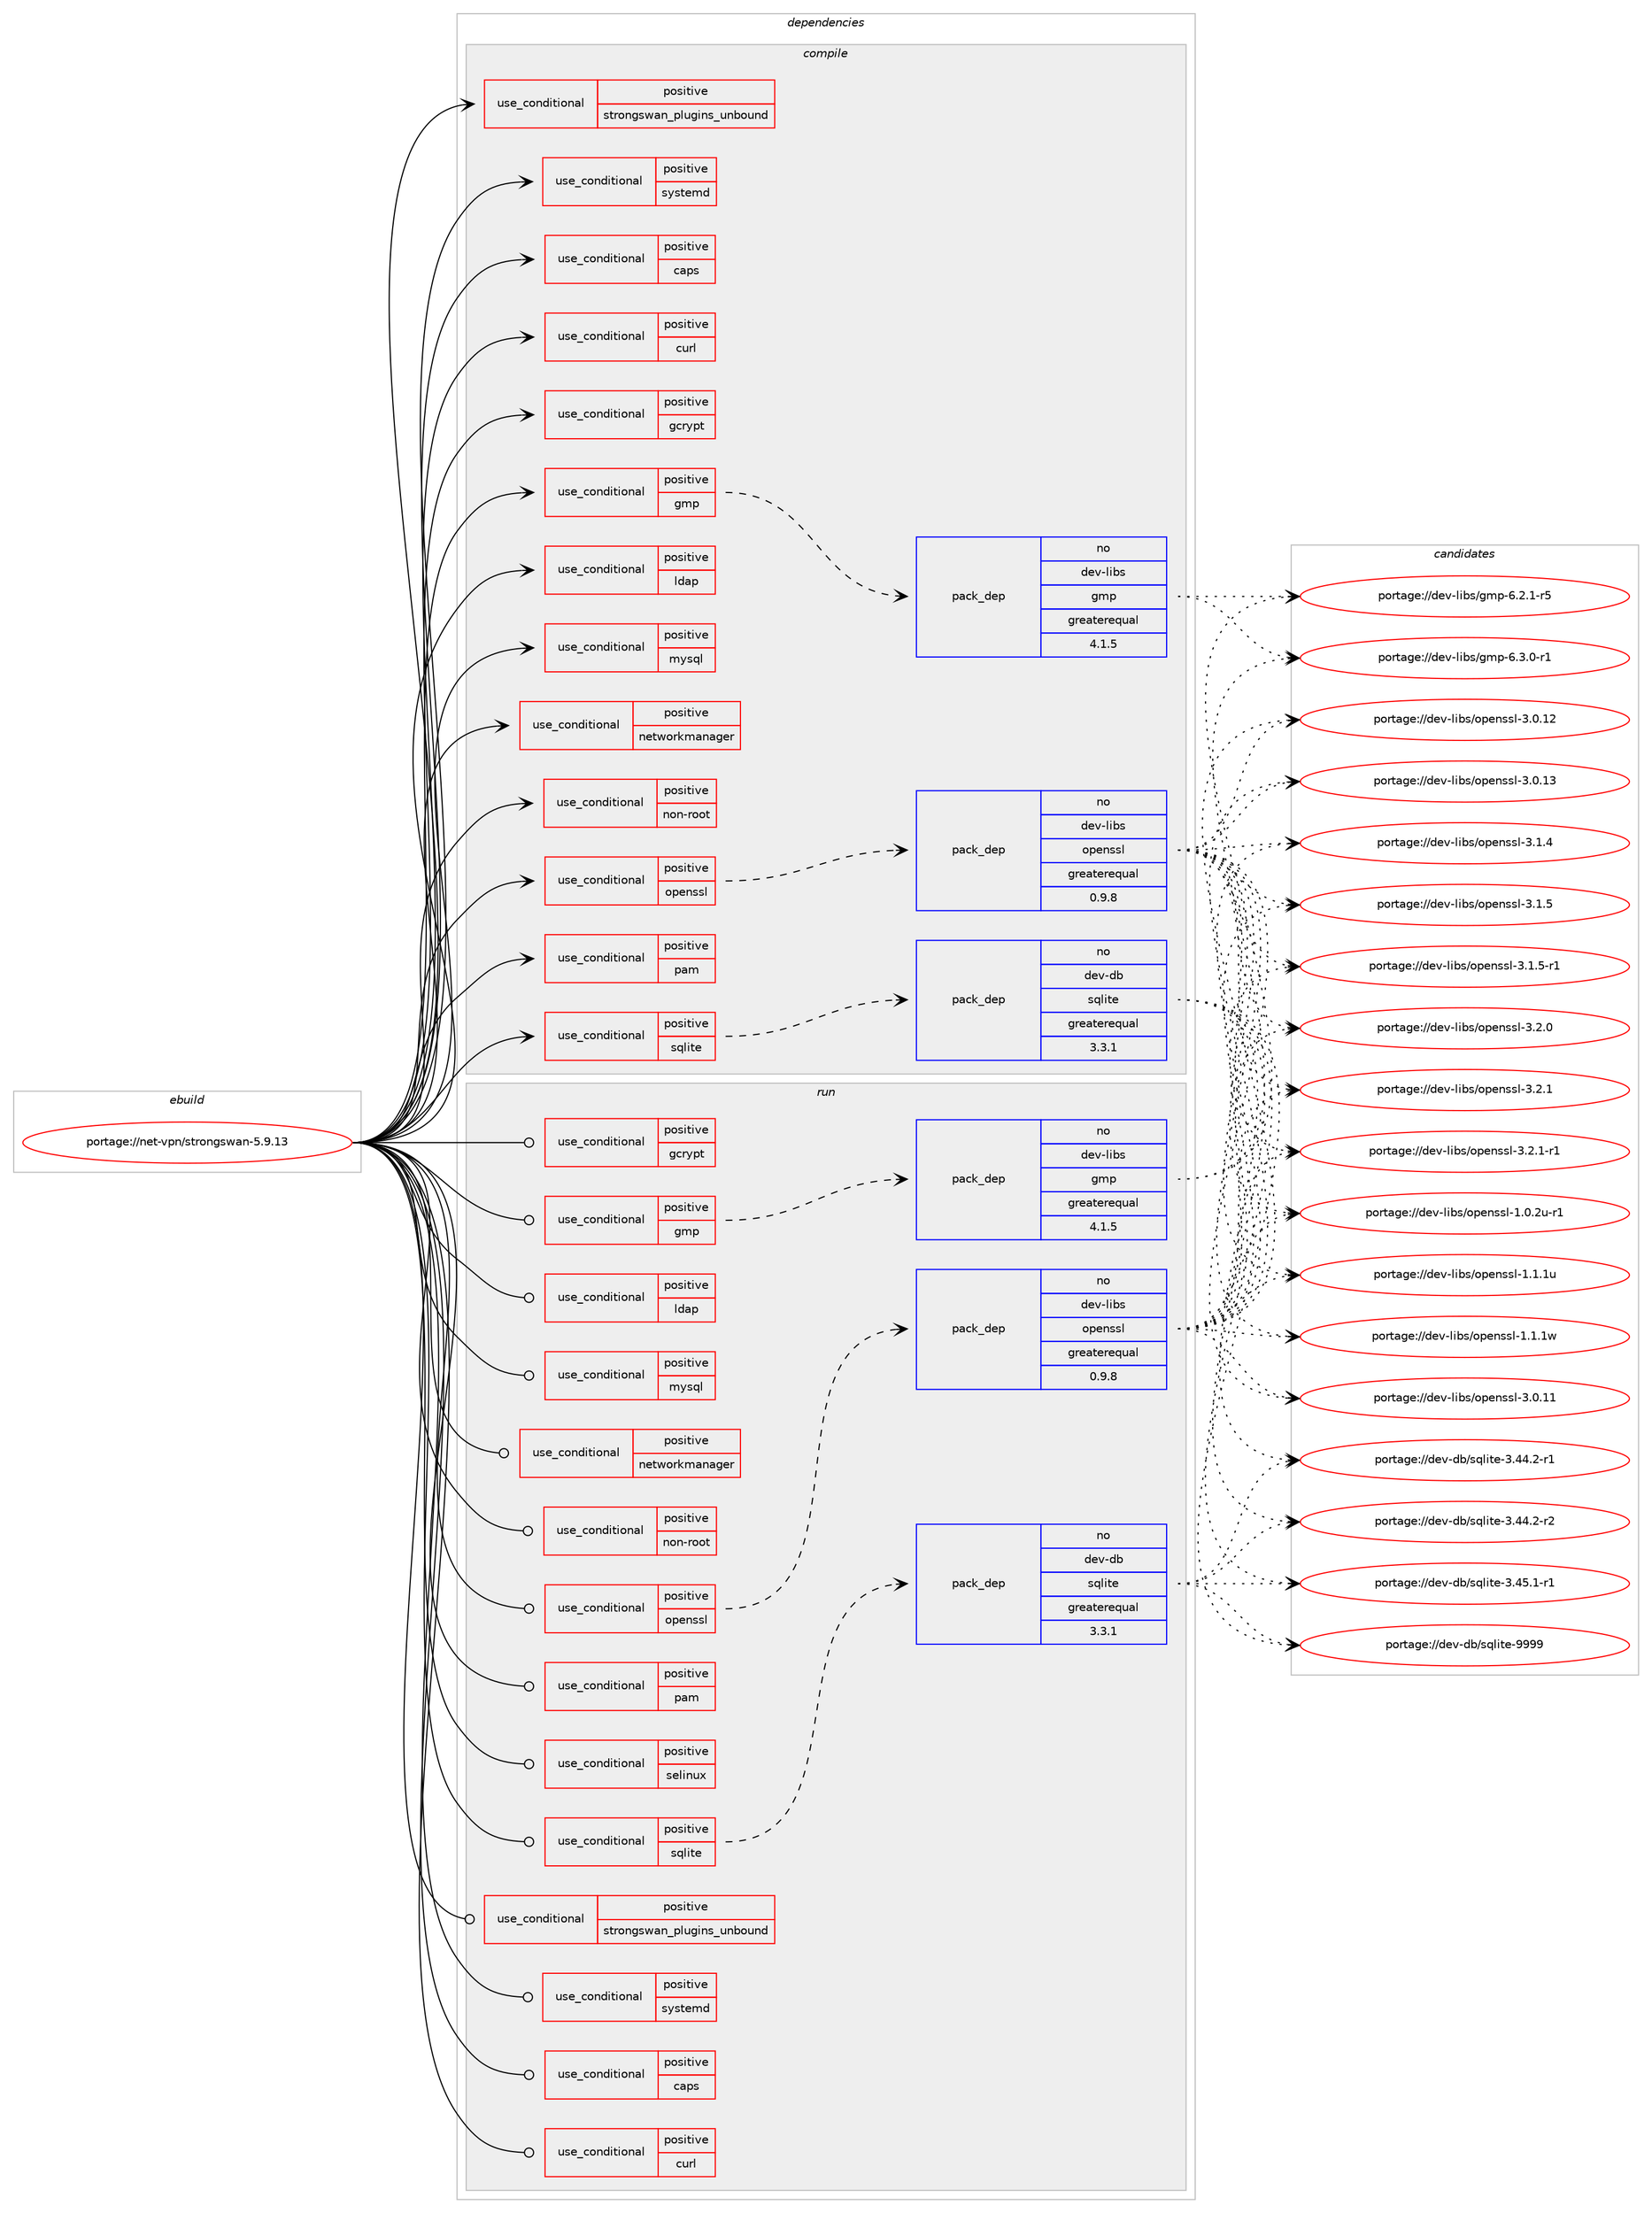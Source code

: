 digraph prolog {

# *************
# Graph options
# *************

newrank=true;
concentrate=true;
compound=true;
graph [rankdir=LR,fontname=Helvetica,fontsize=10,ranksep=1.5];#, ranksep=2.5, nodesep=0.2];
edge  [arrowhead=vee];
node  [fontname=Helvetica,fontsize=10];

# **********
# The ebuild
# **********

subgraph cluster_leftcol {
color=gray;
rank=same;
label=<<i>ebuild</i>>;
id [label="portage://net-vpn/strongswan-5.9.13", color=red, width=4, href="../net-vpn/strongswan-5.9.13.svg"];
}

# ****************
# The dependencies
# ****************

subgraph cluster_midcol {
color=gray;
label=<<i>dependencies</i>>;
subgraph cluster_compile {
fillcolor="#eeeeee";
style=filled;
label=<<i>compile</i>>;
subgraph cond7195 {
dependency10266 [label=<<TABLE BORDER="0" CELLBORDER="1" CELLSPACING="0" CELLPADDING="4"><TR><TD ROWSPAN="3" CELLPADDING="10">use_conditional</TD></TR><TR><TD>positive</TD></TR><TR><TD>caps</TD></TR></TABLE>>, shape=none, color=red];
# *** BEGIN UNKNOWN DEPENDENCY TYPE (TODO) ***
# dependency10266 -> package_dependency(portage://net-vpn/strongswan-5.9.13,install,no,sys-libs,libcap,none,[,,],[],[])
# *** END UNKNOWN DEPENDENCY TYPE (TODO) ***

}
id:e -> dependency10266:w [weight=20,style="solid",arrowhead="vee"];
subgraph cond7196 {
dependency10267 [label=<<TABLE BORDER="0" CELLBORDER="1" CELLSPACING="0" CELLPADDING="4"><TR><TD ROWSPAN="3" CELLPADDING="10">use_conditional</TD></TR><TR><TD>positive</TD></TR><TR><TD>curl</TD></TR></TABLE>>, shape=none, color=red];
# *** BEGIN UNKNOWN DEPENDENCY TYPE (TODO) ***
# dependency10267 -> package_dependency(portage://net-vpn/strongswan-5.9.13,install,no,net-misc,curl,none,[,,],[],[])
# *** END UNKNOWN DEPENDENCY TYPE (TODO) ***

}
id:e -> dependency10267:w [weight=20,style="solid",arrowhead="vee"];
subgraph cond7197 {
dependency10268 [label=<<TABLE BORDER="0" CELLBORDER="1" CELLSPACING="0" CELLPADDING="4"><TR><TD ROWSPAN="3" CELLPADDING="10">use_conditional</TD></TR><TR><TD>positive</TD></TR><TR><TD>gcrypt</TD></TR></TABLE>>, shape=none, color=red];
# *** BEGIN UNKNOWN DEPENDENCY TYPE (TODO) ***
# dependency10268 -> package_dependency(portage://net-vpn/strongswan-5.9.13,install,no,dev-libs,libgcrypt,none,[,,],any_same_slot,[])
# *** END UNKNOWN DEPENDENCY TYPE (TODO) ***

}
id:e -> dependency10268:w [weight=20,style="solid",arrowhead="vee"];
subgraph cond7198 {
dependency10269 [label=<<TABLE BORDER="0" CELLBORDER="1" CELLSPACING="0" CELLPADDING="4"><TR><TD ROWSPAN="3" CELLPADDING="10">use_conditional</TD></TR><TR><TD>positive</TD></TR><TR><TD>gmp</TD></TR></TABLE>>, shape=none, color=red];
subgraph pack2973 {
dependency10270 [label=<<TABLE BORDER="0" CELLBORDER="1" CELLSPACING="0" CELLPADDING="4" WIDTH="220"><TR><TD ROWSPAN="6" CELLPADDING="30">pack_dep</TD></TR><TR><TD WIDTH="110">no</TD></TR><TR><TD>dev-libs</TD></TR><TR><TD>gmp</TD></TR><TR><TD>greaterequal</TD></TR><TR><TD>4.1.5</TD></TR></TABLE>>, shape=none, color=blue];
}
dependency10269:e -> dependency10270:w [weight=20,style="dashed",arrowhead="vee"];
}
id:e -> dependency10269:w [weight=20,style="solid",arrowhead="vee"];
subgraph cond7199 {
dependency10271 [label=<<TABLE BORDER="0" CELLBORDER="1" CELLSPACING="0" CELLPADDING="4"><TR><TD ROWSPAN="3" CELLPADDING="10">use_conditional</TD></TR><TR><TD>positive</TD></TR><TR><TD>ldap</TD></TR></TABLE>>, shape=none, color=red];
# *** BEGIN UNKNOWN DEPENDENCY TYPE (TODO) ***
# dependency10271 -> package_dependency(portage://net-vpn/strongswan-5.9.13,install,no,net-nds,openldap,none,[,,],any_same_slot,[])
# *** END UNKNOWN DEPENDENCY TYPE (TODO) ***

}
id:e -> dependency10271:w [weight=20,style="solid",arrowhead="vee"];
subgraph cond7200 {
dependency10272 [label=<<TABLE BORDER="0" CELLBORDER="1" CELLSPACING="0" CELLPADDING="4"><TR><TD ROWSPAN="3" CELLPADDING="10">use_conditional</TD></TR><TR><TD>positive</TD></TR><TR><TD>mysql</TD></TR></TABLE>>, shape=none, color=red];
# *** BEGIN UNKNOWN DEPENDENCY TYPE (TODO) ***
# dependency10272 -> package_dependency(portage://net-vpn/strongswan-5.9.13,install,no,dev-db,mysql-connector-c,none,[,,],any_same_slot,[])
# *** END UNKNOWN DEPENDENCY TYPE (TODO) ***

}
id:e -> dependency10272:w [weight=20,style="solid",arrowhead="vee"];
subgraph cond7201 {
dependency10273 [label=<<TABLE BORDER="0" CELLBORDER="1" CELLSPACING="0" CELLPADDING="4"><TR><TD ROWSPAN="3" CELLPADDING="10">use_conditional</TD></TR><TR><TD>positive</TD></TR><TR><TD>networkmanager</TD></TR></TABLE>>, shape=none, color=red];
# *** BEGIN UNKNOWN DEPENDENCY TYPE (TODO) ***
# dependency10273 -> package_dependency(portage://net-vpn/strongswan-5.9.13,install,no,net-misc,networkmanager,none,[,,],[],[])
# *** END UNKNOWN DEPENDENCY TYPE (TODO) ***

}
id:e -> dependency10273:w [weight=20,style="solid",arrowhead="vee"];
subgraph cond7202 {
dependency10274 [label=<<TABLE BORDER="0" CELLBORDER="1" CELLSPACING="0" CELLPADDING="4"><TR><TD ROWSPAN="3" CELLPADDING="10">use_conditional</TD></TR><TR><TD>positive</TD></TR><TR><TD>non-root</TD></TR></TABLE>>, shape=none, color=red];
# *** BEGIN UNKNOWN DEPENDENCY TYPE (TODO) ***
# dependency10274 -> package_dependency(portage://net-vpn/strongswan-5.9.13,install,no,acct-user,ipsec,none,[,,],[],[])
# *** END UNKNOWN DEPENDENCY TYPE (TODO) ***

# *** BEGIN UNKNOWN DEPENDENCY TYPE (TODO) ***
# dependency10274 -> package_dependency(portage://net-vpn/strongswan-5.9.13,install,no,acct-group,ipsec,none,[,,],[],[])
# *** END UNKNOWN DEPENDENCY TYPE (TODO) ***

}
id:e -> dependency10274:w [weight=20,style="solid",arrowhead="vee"];
subgraph cond7203 {
dependency10275 [label=<<TABLE BORDER="0" CELLBORDER="1" CELLSPACING="0" CELLPADDING="4"><TR><TD ROWSPAN="3" CELLPADDING="10">use_conditional</TD></TR><TR><TD>positive</TD></TR><TR><TD>openssl</TD></TR></TABLE>>, shape=none, color=red];
subgraph pack2974 {
dependency10276 [label=<<TABLE BORDER="0" CELLBORDER="1" CELLSPACING="0" CELLPADDING="4" WIDTH="220"><TR><TD ROWSPAN="6" CELLPADDING="30">pack_dep</TD></TR><TR><TD WIDTH="110">no</TD></TR><TR><TD>dev-libs</TD></TR><TR><TD>openssl</TD></TR><TR><TD>greaterequal</TD></TR><TR><TD>0.9.8</TD></TR></TABLE>>, shape=none, color=blue];
}
dependency10275:e -> dependency10276:w [weight=20,style="dashed",arrowhead="vee"];
}
id:e -> dependency10275:w [weight=20,style="solid",arrowhead="vee"];
subgraph cond7204 {
dependency10277 [label=<<TABLE BORDER="0" CELLBORDER="1" CELLSPACING="0" CELLPADDING="4"><TR><TD ROWSPAN="3" CELLPADDING="10">use_conditional</TD></TR><TR><TD>positive</TD></TR><TR><TD>pam</TD></TR></TABLE>>, shape=none, color=red];
# *** BEGIN UNKNOWN DEPENDENCY TYPE (TODO) ***
# dependency10277 -> package_dependency(portage://net-vpn/strongswan-5.9.13,install,no,sys-libs,pam,none,[,,],[],[])
# *** END UNKNOWN DEPENDENCY TYPE (TODO) ***

}
id:e -> dependency10277:w [weight=20,style="solid",arrowhead="vee"];
subgraph cond7205 {
dependency10278 [label=<<TABLE BORDER="0" CELLBORDER="1" CELLSPACING="0" CELLPADDING="4"><TR><TD ROWSPAN="3" CELLPADDING="10">use_conditional</TD></TR><TR><TD>positive</TD></TR><TR><TD>sqlite</TD></TR></TABLE>>, shape=none, color=red];
subgraph pack2975 {
dependency10279 [label=<<TABLE BORDER="0" CELLBORDER="1" CELLSPACING="0" CELLPADDING="4" WIDTH="220"><TR><TD ROWSPAN="6" CELLPADDING="30">pack_dep</TD></TR><TR><TD WIDTH="110">no</TD></TR><TR><TD>dev-db</TD></TR><TR><TD>sqlite</TD></TR><TR><TD>greaterequal</TD></TR><TR><TD>3.3.1</TD></TR></TABLE>>, shape=none, color=blue];
}
dependency10278:e -> dependency10279:w [weight=20,style="dashed",arrowhead="vee"];
}
id:e -> dependency10278:w [weight=20,style="solid",arrowhead="vee"];
subgraph cond7206 {
dependency10280 [label=<<TABLE BORDER="0" CELLBORDER="1" CELLSPACING="0" CELLPADDING="4"><TR><TD ROWSPAN="3" CELLPADDING="10">use_conditional</TD></TR><TR><TD>positive</TD></TR><TR><TD>strongswan_plugins_unbound</TD></TR></TABLE>>, shape=none, color=red];
# *** BEGIN UNKNOWN DEPENDENCY TYPE (TODO) ***
# dependency10280 -> package_dependency(portage://net-vpn/strongswan-5.9.13,install,no,net-dns,unbound,none,[,,],any_same_slot,[])
# *** END UNKNOWN DEPENDENCY TYPE (TODO) ***

# *** BEGIN UNKNOWN DEPENDENCY TYPE (TODO) ***
# dependency10280 -> package_dependency(portage://net-vpn/strongswan-5.9.13,install,no,net-libs,ldns,none,[,,],any_same_slot,[])
# *** END UNKNOWN DEPENDENCY TYPE (TODO) ***

}
id:e -> dependency10280:w [weight=20,style="solid",arrowhead="vee"];
subgraph cond7207 {
dependency10281 [label=<<TABLE BORDER="0" CELLBORDER="1" CELLSPACING="0" CELLPADDING="4"><TR><TD ROWSPAN="3" CELLPADDING="10">use_conditional</TD></TR><TR><TD>positive</TD></TR><TR><TD>systemd</TD></TR></TABLE>>, shape=none, color=red];
# *** BEGIN UNKNOWN DEPENDENCY TYPE (TODO) ***
# dependency10281 -> package_dependency(portage://net-vpn/strongswan-5.9.13,install,no,sys-apps,systemd,none,[,,],[],[])
# *** END UNKNOWN DEPENDENCY TYPE (TODO) ***

}
id:e -> dependency10281:w [weight=20,style="solid",arrowhead="vee"];
# *** BEGIN UNKNOWN DEPENDENCY TYPE (TODO) ***
# id -> package_dependency(portage://net-vpn/strongswan-5.9.13,install,no,dev-libs,glib,none,[,,],[slot(2)],[])
# *** END UNKNOWN DEPENDENCY TYPE (TODO) ***

# *** BEGIN UNKNOWN DEPENDENCY TYPE (TODO) ***
# id -> package_dependency(portage://net-vpn/strongswan-5.9.13,install,no,sys-kernel,linux-headers,none,[,,],[],[])
# *** END UNKNOWN DEPENDENCY TYPE (TODO) ***

# *** BEGIN UNKNOWN DEPENDENCY TYPE (TODO) ***
# id -> package_dependency(portage://net-vpn/strongswan-5.9.13,install,no,virtual,linux-sources,none,[,,],[],[])
# *** END UNKNOWN DEPENDENCY TYPE (TODO) ***

}
subgraph cluster_compileandrun {
fillcolor="#eeeeee";
style=filled;
label=<<i>compile and run</i>>;
}
subgraph cluster_run {
fillcolor="#eeeeee";
style=filled;
label=<<i>run</i>>;
subgraph cond7208 {
dependency10282 [label=<<TABLE BORDER="0" CELLBORDER="1" CELLSPACING="0" CELLPADDING="4"><TR><TD ROWSPAN="3" CELLPADDING="10">use_conditional</TD></TR><TR><TD>positive</TD></TR><TR><TD>caps</TD></TR></TABLE>>, shape=none, color=red];
# *** BEGIN UNKNOWN DEPENDENCY TYPE (TODO) ***
# dependency10282 -> package_dependency(portage://net-vpn/strongswan-5.9.13,run,no,sys-libs,libcap,none,[,,],[],[])
# *** END UNKNOWN DEPENDENCY TYPE (TODO) ***

}
id:e -> dependency10282:w [weight=20,style="solid",arrowhead="odot"];
subgraph cond7209 {
dependency10283 [label=<<TABLE BORDER="0" CELLBORDER="1" CELLSPACING="0" CELLPADDING="4"><TR><TD ROWSPAN="3" CELLPADDING="10">use_conditional</TD></TR><TR><TD>positive</TD></TR><TR><TD>curl</TD></TR></TABLE>>, shape=none, color=red];
# *** BEGIN UNKNOWN DEPENDENCY TYPE (TODO) ***
# dependency10283 -> package_dependency(portage://net-vpn/strongswan-5.9.13,run,no,net-misc,curl,none,[,,],[],[])
# *** END UNKNOWN DEPENDENCY TYPE (TODO) ***

}
id:e -> dependency10283:w [weight=20,style="solid",arrowhead="odot"];
subgraph cond7210 {
dependency10284 [label=<<TABLE BORDER="0" CELLBORDER="1" CELLSPACING="0" CELLPADDING="4"><TR><TD ROWSPAN="3" CELLPADDING="10">use_conditional</TD></TR><TR><TD>positive</TD></TR><TR><TD>gcrypt</TD></TR></TABLE>>, shape=none, color=red];
# *** BEGIN UNKNOWN DEPENDENCY TYPE (TODO) ***
# dependency10284 -> package_dependency(portage://net-vpn/strongswan-5.9.13,run,no,dev-libs,libgcrypt,none,[,,],any_same_slot,[])
# *** END UNKNOWN DEPENDENCY TYPE (TODO) ***

}
id:e -> dependency10284:w [weight=20,style="solid",arrowhead="odot"];
subgraph cond7211 {
dependency10285 [label=<<TABLE BORDER="0" CELLBORDER="1" CELLSPACING="0" CELLPADDING="4"><TR><TD ROWSPAN="3" CELLPADDING="10">use_conditional</TD></TR><TR><TD>positive</TD></TR><TR><TD>gmp</TD></TR></TABLE>>, shape=none, color=red];
subgraph pack2976 {
dependency10286 [label=<<TABLE BORDER="0" CELLBORDER="1" CELLSPACING="0" CELLPADDING="4" WIDTH="220"><TR><TD ROWSPAN="6" CELLPADDING="30">pack_dep</TD></TR><TR><TD WIDTH="110">no</TD></TR><TR><TD>dev-libs</TD></TR><TR><TD>gmp</TD></TR><TR><TD>greaterequal</TD></TR><TR><TD>4.1.5</TD></TR></TABLE>>, shape=none, color=blue];
}
dependency10285:e -> dependency10286:w [weight=20,style="dashed",arrowhead="vee"];
}
id:e -> dependency10285:w [weight=20,style="solid",arrowhead="odot"];
subgraph cond7212 {
dependency10287 [label=<<TABLE BORDER="0" CELLBORDER="1" CELLSPACING="0" CELLPADDING="4"><TR><TD ROWSPAN="3" CELLPADDING="10">use_conditional</TD></TR><TR><TD>positive</TD></TR><TR><TD>ldap</TD></TR></TABLE>>, shape=none, color=red];
# *** BEGIN UNKNOWN DEPENDENCY TYPE (TODO) ***
# dependency10287 -> package_dependency(portage://net-vpn/strongswan-5.9.13,run,no,net-nds,openldap,none,[,,],any_same_slot,[])
# *** END UNKNOWN DEPENDENCY TYPE (TODO) ***

}
id:e -> dependency10287:w [weight=20,style="solid",arrowhead="odot"];
subgraph cond7213 {
dependency10288 [label=<<TABLE BORDER="0" CELLBORDER="1" CELLSPACING="0" CELLPADDING="4"><TR><TD ROWSPAN="3" CELLPADDING="10">use_conditional</TD></TR><TR><TD>positive</TD></TR><TR><TD>mysql</TD></TR></TABLE>>, shape=none, color=red];
# *** BEGIN UNKNOWN DEPENDENCY TYPE (TODO) ***
# dependency10288 -> package_dependency(portage://net-vpn/strongswan-5.9.13,run,no,dev-db,mysql-connector-c,none,[,,],any_same_slot,[])
# *** END UNKNOWN DEPENDENCY TYPE (TODO) ***

}
id:e -> dependency10288:w [weight=20,style="solid",arrowhead="odot"];
subgraph cond7214 {
dependency10289 [label=<<TABLE BORDER="0" CELLBORDER="1" CELLSPACING="0" CELLPADDING="4"><TR><TD ROWSPAN="3" CELLPADDING="10">use_conditional</TD></TR><TR><TD>positive</TD></TR><TR><TD>networkmanager</TD></TR></TABLE>>, shape=none, color=red];
# *** BEGIN UNKNOWN DEPENDENCY TYPE (TODO) ***
# dependency10289 -> package_dependency(portage://net-vpn/strongswan-5.9.13,run,no,net-misc,networkmanager,none,[,,],[],[])
# *** END UNKNOWN DEPENDENCY TYPE (TODO) ***

}
id:e -> dependency10289:w [weight=20,style="solid",arrowhead="odot"];
subgraph cond7215 {
dependency10290 [label=<<TABLE BORDER="0" CELLBORDER="1" CELLSPACING="0" CELLPADDING="4"><TR><TD ROWSPAN="3" CELLPADDING="10">use_conditional</TD></TR><TR><TD>positive</TD></TR><TR><TD>non-root</TD></TR></TABLE>>, shape=none, color=red];
# *** BEGIN UNKNOWN DEPENDENCY TYPE (TODO) ***
# dependency10290 -> package_dependency(portage://net-vpn/strongswan-5.9.13,run,no,acct-user,ipsec,none,[,,],[],[])
# *** END UNKNOWN DEPENDENCY TYPE (TODO) ***

# *** BEGIN UNKNOWN DEPENDENCY TYPE (TODO) ***
# dependency10290 -> package_dependency(portage://net-vpn/strongswan-5.9.13,run,no,acct-group,ipsec,none,[,,],[],[])
# *** END UNKNOWN DEPENDENCY TYPE (TODO) ***

}
id:e -> dependency10290:w [weight=20,style="solid",arrowhead="odot"];
subgraph cond7216 {
dependency10291 [label=<<TABLE BORDER="0" CELLBORDER="1" CELLSPACING="0" CELLPADDING="4"><TR><TD ROWSPAN="3" CELLPADDING="10">use_conditional</TD></TR><TR><TD>positive</TD></TR><TR><TD>openssl</TD></TR></TABLE>>, shape=none, color=red];
subgraph pack2977 {
dependency10292 [label=<<TABLE BORDER="0" CELLBORDER="1" CELLSPACING="0" CELLPADDING="4" WIDTH="220"><TR><TD ROWSPAN="6" CELLPADDING="30">pack_dep</TD></TR><TR><TD WIDTH="110">no</TD></TR><TR><TD>dev-libs</TD></TR><TR><TD>openssl</TD></TR><TR><TD>greaterequal</TD></TR><TR><TD>0.9.8</TD></TR></TABLE>>, shape=none, color=blue];
}
dependency10291:e -> dependency10292:w [weight=20,style="dashed",arrowhead="vee"];
}
id:e -> dependency10291:w [weight=20,style="solid",arrowhead="odot"];
subgraph cond7217 {
dependency10293 [label=<<TABLE BORDER="0" CELLBORDER="1" CELLSPACING="0" CELLPADDING="4"><TR><TD ROWSPAN="3" CELLPADDING="10">use_conditional</TD></TR><TR><TD>positive</TD></TR><TR><TD>pam</TD></TR></TABLE>>, shape=none, color=red];
# *** BEGIN UNKNOWN DEPENDENCY TYPE (TODO) ***
# dependency10293 -> package_dependency(portage://net-vpn/strongswan-5.9.13,run,no,sys-libs,pam,none,[,,],[],[])
# *** END UNKNOWN DEPENDENCY TYPE (TODO) ***

}
id:e -> dependency10293:w [weight=20,style="solid",arrowhead="odot"];
subgraph cond7218 {
dependency10294 [label=<<TABLE BORDER="0" CELLBORDER="1" CELLSPACING="0" CELLPADDING="4"><TR><TD ROWSPAN="3" CELLPADDING="10">use_conditional</TD></TR><TR><TD>positive</TD></TR><TR><TD>selinux</TD></TR></TABLE>>, shape=none, color=red];
# *** BEGIN UNKNOWN DEPENDENCY TYPE (TODO) ***
# dependency10294 -> package_dependency(portage://net-vpn/strongswan-5.9.13,run,no,sec-policy,selinux-ipsec,none,[,,],[],[])
# *** END UNKNOWN DEPENDENCY TYPE (TODO) ***

}
id:e -> dependency10294:w [weight=20,style="solid",arrowhead="odot"];
subgraph cond7219 {
dependency10295 [label=<<TABLE BORDER="0" CELLBORDER="1" CELLSPACING="0" CELLPADDING="4"><TR><TD ROWSPAN="3" CELLPADDING="10">use_conditional</TD></TR><TR><TD>positive</TD></TR><TR><TD>sqlite</TD></TR></TABLE>>, shape=none, color=red];
subgraph pack2978 {
dependency10296 [label=<<TABLE BORDER="0" CELLBORDER="1" CELLSPACING="0" CELLPADDING="4" WIDTH="220"><TR><TD ROWSPAN="6" CELLPADDING="30">pack_dep</TD></TR><TR><TD WIDTH="110">no</TD></TR><TR><TD>dev-db</TD></TR><TR><TD>sqlite</TD></TR><TR><TD>greaterequal</TD></TR><TR><TD>3.3.1</TD></TR></TABLE>>, shape=none, color=blue];
}
dependency10295:e -> dependency10296:w [weight=20,style="dashed",arrowhead="vee"];
}
id:e -> dependency10295:w [weight=20,style="solid",arrowhead="odot"];
subgraph cond7220 {
dependency10297 [label=<<TABLE BORDER="0" CELLBORDER="1" CELLSPACING="0" CELLPADDING="4"><TR><TD ROWSPAN="3" CELLPADDING="10">use_conditional</TD></TR><TR><TD>positive</TD></TR><TR><TD>strongswan_plugins_unbound</TD></TR></TABLE>>, shape=none, color=red];
# *** BEGIN UNKNOWN DEPENDENCY TYPE (TODO) ***
# dependency10297 -> package_dependency(portage://net-vpn/strongswan-5.9.13,run,no,net-dns,unbound,none,[,,],any_same_slot,[])
# *** END UNKNOWN DEPENDENCY TYPE (TODO) ***

# *** BEGIN UNKNOWN DEPENDENCY TYPE (TODO) ***
# dependency10297 -> package_dependency(portage://net-vpn/strongswan-5.9.13,run,no,net-libs,ldns,none,[,,],any_same_slot,[])
# *** END UNKNOWN DEPENDENCY TYPE (TODO) ***

}
id:e -> dependency10297:w [weight=20,style="solid",arrowhead="odot"];
subgraph cond7221 {
dependency10298 [label=<<TABLE BORDER="0" CELLBORDER="1" CELLSPACING="0" CELLPADDING="4"><TR><TD ROWSPAN="3" CELLPADDING="10">use_conditional</TD></TR><TR><TD>positive</TD></TR><TR><TD>systemd</TD></TR></TABLE>>, shape=none, color=red];
# *** BEGIN UNKNOWN DEPENDENCY TYPE (TODO) ***
# dependency10298 -> package_dependency(portage://net-vpn/strongswan-5.9.13,run,no,sys-apps,systemd,none,[,,],[],[])
# *** END UNKNOWN DEPENDENCY TYPE (TODO) ***

}
id:e -> dependency10298:w [weight=20,style="solid",arrowhead="odot"];
# *** BEGIN UNKNOWN DEPENDENCY TYPE (TODO) ***
# id -> package_dependency(portage://net-vpn/strongswan-5.9.13,run,no,dev-libs,glib,none,[,,],[slot(2)],[])
# *** END UNKNOWN DEPENDENCY TYPE (TODO) ***

# *** BEGIN UNKNOWN DEPENDENCY TYPE (TODO) ***
# id -> package_dependency(portage://net-vpn/strongswan-5.9.13,run,no,sys-apps,iproute2,none,[,,],[],[])
# *** END UNKNOWN DEPENDENCY TYPE (TODO) ***

# *** BEGIN UNKNOWN DEPENDENCY TYPE (TODO) ***
# id -> package_dependency(portage://net-vpn/strongswan-5.9.13,run,no,virtual,logger,none,[,,],[],[])
# *** END UNKNOWN DEPENDENCY TYPE (TODO) ***

# *** BEGIN UNKNOWN DEPENDENCY TYPE (TODO) ***
# id -> package_dependency(portage://net-vpn/strongswan-5.9.13,run,weak,net-vpn,libreswan,none,[,,],[],[])
# *** END UNKNOWN DEPENDENCY TYPE (TODO) ***

}
}

# **************
# The candidates
# **************

subgraph cluster_choices {
rank=same;
color=gray;
label=<<i>candidates</i>>;

subgraph choice2973 {
color=black;
nodesep=1;
choice1001011184510810598115471031091124554465046494511453 [label="portage://dev-libs/gmp-6.2.1-r5", color=red, width=4,href="../dev-libs/gmp-6.2.1-r5.svg"];
choice1001011184510810598115471031091124554465146484511449 [label="portage://dev-libs/gmp-6.3.0-r1", color=red, width=4,href="../dev-libs/gmp-6.3.0-r1.svg"];
dependency10270:e -> choice1001011184510810598115471031091124554465046494511453:w [style=dotted,weight="100"];
dependency10270:e -> choice1001011184510810598115471031091124554465146484511449:w [style=dotted,weight="100"];
}
subgraph choice2974 {
color=black;
nodesep=1;
choice1001011184510810598115471111121011101151151084549464846501174511449 [label="portage://dev-libs/openssl-1.0.2u-r1", color=red, width=4,href="../dev-libs/openssl-1.0.2u-r1.svg"];
choice100101118451081059811547111112101110115115108454946494649117 [label="portage://dev-libs/openssl-1.1.1u", color=red, width=4,href="../dev-libs/openssl-1.1.1u.svg"];
choice100101118451081059811547111112101110115115108454946494649119 [label="portage://dev-libs/openssl-1.1.1w", color=red, width=4,href="../dev-libs/openssl-1.1.1w.svg"];
choice10010111845108105981154711111210111011511510845514648464949 [label="portage://dev-libs/openssl-3.0.11", color=red, width=4,href="../dev-libs/openssl-3.0.11.svg"];
choice10010111845108105981154711111210111011511510845514648464950 [label="portage://dev-libs/openssl-3.0.12", color=red, width=4,href="../dev-libs/openssl-3.0.12.svg"];
choice10010111845108105981154711111210111011511510845514648464951 [label="portage://dev-libs/openssl-3.0.13", color=red, width=4,href="../dev-libs/openssl-3.0.13.svg"];
choice100101118451081059811547111112101110115115108455146494652 [label="portage://dev-libs/openssl-3.1.4", color=red, width=4,href="../dev-libs/openssl-3.1.4.svg"];
choice100101118451081059811547111112101110115115108455146494653 [label="portage://dev-libs/openssl-3.1.5", color=red, width=4,href="../dev-libs/openssl-3.1.5.svg"];
choice1001011184510810598115471111121011101151151084551464946534511449 [label="portage://dev-libs/openssl-3.1.5-r1", color=red, width=4,href="../dev-libs/openssl-3.1.5-r1.svg"];
choice100101118451081059811547111112101110115115108455146504648 [label="portage://dev-libs/openssl-3.2.0", color=red, width=4,href="../dev-libs/openssl-3.2.0.svg"];
choice100101118451081059811547111112101110115115108455146504649 [label="portage://dev-libs/openssl-3.2.1", color=red, width=4,href="../dev-libs/openssl-3.2.1.svg"];
choice1001011184510810598115471111121011101151151084551465046494511449 [label="portage://dev-libs/openssl-3.2.1-r1", color=red, width=4,href="../dev-libs/openssl-3.2.1-r1.svg"];
dependency10276:e -> choice1001011184510810598115471111121011101151151084549464846501174511449:w [style=dotted,weight="100"];
dependency10276:e -> choice100101118451081059811547111112101110115115108454946494649117:w [style=dotted,weight="100"];
dependency10276:e -> choice100101118451081059811547111112101110115115108454946494649119:w [style=dotted,weight="100"];
dependency10276:e -> choice10010111845108105981154711111210111011511510845514648464949:w [style=dotted,weight="100"];
dependency10276:e -> choice10010111845108105981154711111210111011511510845514648464950:w [style=dotted,weight="100"];
dependency10276:e -> choice10010111845108105981154711111210111011511510845514648464951:w [style=dotted,weight="100"];
dependency10276:e -> choice100101118451081059811547111112101110115115108455146494652:w [style=dotted,weight="100"];
dependency10276:e -> choice100101118451081059811547111112101110115115108455146494653:w [style=dotted,weight="100"];
dependency10276:e -> choice1001011184510810598115471111121011101151151084551464946534511449:w [style=dotted,weight="100"];
dependency10276:e -> choice100101118451081059811547111112101110115115108455146504648:w [style=dotted,weight="100"];
dependency10276:e -> choice100101118451081059811547111112101110115115108455146504649:w [style=dotted,weight="100"];
dependency10276:e -> choice1001011184510810598115471111121011101151151084551465046494511449:w [style=dotted,weight="100"];
}
subgraph choice2975 {
color=black;
nodesep=1;
choice100101118451009847115113108105116101455146525246504511449 [label="portage://dev-db/sqlite-3.44.2-r1", color=red, width=4,href="../dev-db/sqlite-3.44.2-r1.svg"];
choice100101118451009847115113108105116101455146525246504511450 [label="portage://dev-db/sqlite-3.44.2-r2", color=red, width=4,href="../dev-db/sqlite-3.44.2-r2.svg"];
choice100101118451009847115113108105116101455146525346494511449 [label="portage://dev-db/sqlite-3.45.1-r1", color=red, width=4,href="../dev-db/sqlite-3.45.1-r1.svg"];
choice1001011184510098471151131081051161014557575757 [label="portage://dev-db/sqlite-9999", color=red, width=4,href="../dev-db/sqlite-9999.svg"];
dependency10279:e -> choice100101118451009847115113108105116101455146525246504511449:w [style=dotted,weight="100"];
dependency10279:e -> choice100101118451009847115113108105116101455146525246504511450:w [style=dotted,weight="100"];
dependency10279:e -> choice100101118451009847115113108105116101455146525346494511449:w [style=dotted,weight="100"];
dependency10279:e -> choice1001011184510098471151131081051161014557575757:w [style=dotted,weight="100"];
}
subgraph choice2976 {
color=black;
nodesep=1;
choice1001011184510810598115471031091124554465046494511453 [label="portage://dev-libs/gmp-6.2.1-r5", color=red, width=4,href="../dev-libs/gmp-6.2.1-r5.svg"];
choice1001011184510810598115471031091124554465146484511449 [label="portage://dev-libs/gmp-6.3.0-r1", color=red, width=4,href="../dev-libs/gmp-6.3.0-r1.svg"];
dependency10286:e -> choice1001011184510810598115471031091124554465046494511453:w [style=dotted,weight="100"];
dependency10286:e -> choice1001011184510810598115471031091124554465146484511449:w [style=dotted,weight="100"];
}
subgraph choice2977 {
color=black;
nodesep=1;
choice1001011184510810598115471111121011101151151084549464846501174511449 [label="portage://dev-libs/openssl-1.0.2u-r1", color=red, width=4,href="../dev-libs/openssl-1.0.2u-r1.svg"];
choice100101118451081059811547111112101110115115108454946494649117 [label="portage://dev-libs/openssl-1.1.1u", color=red, width=4,href="../dev-libs/openssl-1.1.1u.svg"];
choice100101118451081059811547111112101110115115108454946494649119 [label="portage://dev-libs/openssl-1.1.1w", color=red, width=4,href="../dev-libs/openssl-1.1.1w.svg"];
choice10010111845108105981154711111210111011511510845514648464949 [label="portage://dev-libs/openssl-3.0.11", color=red, width=4,href="../dev-libs/openssl-3.0.11.svg"];
choice10010111845108105981154711111210111011511510845514648464950 [label="portage://dev-libs/openssl-3.0.12", color=red, width=4,href="../dev-libs/openssl-3.0.12.svg"];
choice10010111845108105981154711111210111011511510845514648464951 [label="portage://dev-libs/openssl-3.0.13", color=red, width=4,href="../dev-libs/openssl-3.0.13.svg"];
choice100101118451081059811547111112101110115115108455146494652 [label="portage://dev-libs/openssl-3.1.4", color=red, width=4,href="../dev-libs/openssl-3.1.4.svg"];
choice100101118451081059811547111112101110115115108455146494653 [label="portage://dev-libs/openssl-3.1.5", color=red, width=4,href="../dev-libs/openssl-3.1.5.svg"];
choice1001011184510810598115471111121011101151151084551464946534511449 [label="portage://dev-libs/openssl-3.1.5-r1", color=red, width=4,href="../dev-libs/openssl-3.1.5-r1.svg"];
choice100101118451081059811547111112101110115115108455146504648 [label="portage://dev-libs/openssl-3.2.0", color=red, width=4,href="../dev-libs/openssl-3.2.0.svg"];
choice100101118451081059811547111112101110115115108455146504649 [label="portage://dev-libs/openssl-3.2.1", color=red, width=4,href="../dev-libs/openssl-3.2.1.svg"];
choice1001011184510810598115471111121011101151151084551465046494511449 [label="portage://dev-libs/openssl-3.2.1-r1", color=red, width=4,href="../dev-libs/openssl-3.2.1-r1.svg"];
dependency10292:e -> choice1001011184510810598115471111121011101151151084549464846501174511449:w [style=dotted,weight="100"];
dependency10292:e -> choice100101118451081059811547111112101110115115108454946494649117:w [style=dotted,weight="100"];
dependency10292:e -> choice100101118451081059811547111112101110115115108454946494649119:w [style=dotted,weight="100"];
dependency10292:e -> choice10010111845108105981154711111210111011511510845514648464949:w [style=dotted,weight="100"];
dependency10292:e -> choice10010111845108105981154711111210111011511510845514648464950:w [style=dotted,weight="100"];
dependency10292:e -> choice10010111845108105981154711111210111011511510845514648464951:w [style=dotted,weight="100"];
dependency10292:e -> choice100101118451081059811547111112101110115115108455146494652:w [style=dotted,weight="100"];
dependency10292:e -> choice100101118451081059811547111112101110115115108455146494653:w [style=dotted,weight="100"];
dependency10292:e -> choice1001011184510810598115471111121011101151151084551464946534511449:w [style=dotted,weight="100"];
dependency10292:e -> choice100101118451081059811547111112101110115115108455146504648:w [style=dotted,weight="100"];
dependency10292:e -> choice100101118451081059811547111112101110115115108455146504649:w [style=dotted,weight="100"];
dependency10292:e -> choice1001011184510810598115471111121011101151151084551465046494511449:w [style=dotted,weight="100"];
}
subgraph choice2978 {
color=black;
nodesep=1;
choice100101118451009847115113108105116101455146525246504511449 [label="portage://dev-db/sqlite-3.44.2-r1", color=red, width=4,href="../dev-db/sqlite-3.44.2-r1.svg"];
choice100101118451009847115113108105116101455146525246504511450 [label="portage://dev-db/sqlite-3.44.2-r2", color=red, width=4,href="../dev-db/sqlite-3.44.2-r2.svg"];
choice100101118451009847115113108105116101455146525346494511449 [label="portage://dev-db/sqlite-3.45.1-r1", color=red, width=4,href="../dev-db/sqlite-3.45.1-r1.svg"];
choice1001011184510098471151131081051161014557575757 [label="portage://dev-db/sqlite-9999", color=red, width=4,href="../dev-db/sqlite-9999.svg"];
dependency10296:e -> choice100101118451009847115113108105116101455146525246504511449:w [style=dotted,weight="100"];
dependency10296:e -> choice100101118451009847115113108105116101455146525246504511450:w [style=dotted,weight="100"];
dependency10296:e -> choice100101118451009847115113108105116101455146525346494511449:w [style=dotted,weight="100"];
dependency10296:e -> choice1001011184510098471151131081051161014557575757:w [style=dotted,weight="100"];
}
}

}
